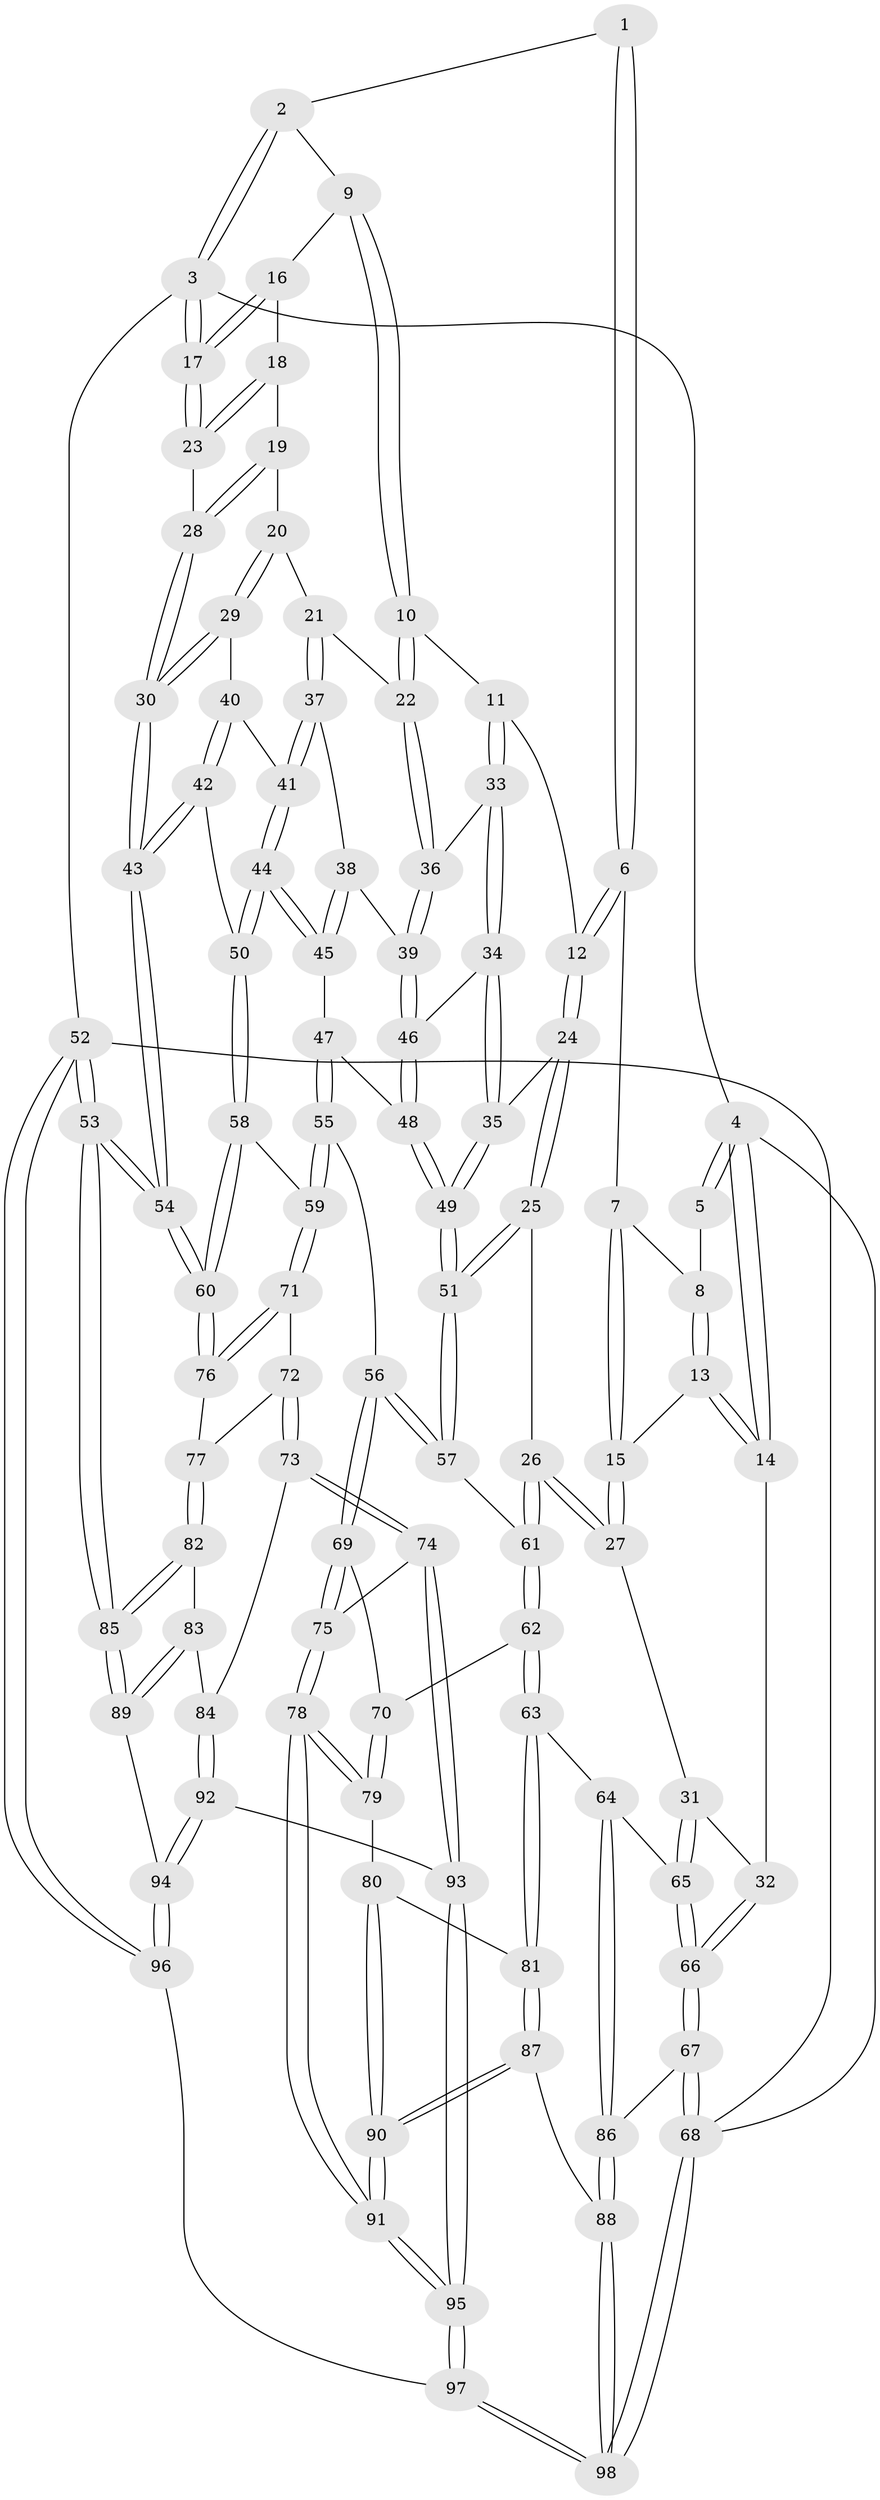 // Generated by graph-tools (version 1.1) at 2025/27/03/09/25 03:27:08]
// undirected, 98 vertices, 242 edges
graph export_dot {
graph [start="1"]
  node [color=gray90,style=filled];
  1 [pos="+0.43683871696012083+0"];
  2 [pos="+0.6417985428254157+0"];
  3 [pos="+1+0"];
  4 [pos="+0+0"];
  5 [pos="+0.1822638525569576+0"];
  6 [pos="+0.4068859138124717+0.18435972074594012"];
  7 [pos="+0.3047283688165853+0.16544126024124103"];
  8 [pos="+0.2966739321419416+0.15540071924131804"];
  9 [pos="+0.674158062809877+0.12491490990282506"];
  10 [pos="+0.5642051295430212+0.21215713815067302"];
  11 [pos="+0.5511886281021094+0.21857951875158146"];
  12 [pos="+0.4387772149747693+0.21647454275804828"];
  13 [pos="+0.0386603561572792+0.09504958227175433"];
  14 [pos="+0+0"];
  15 [pos="+0.20017285732344367+0.27296958080279454"];
  16 [pos="+0.7111181392180286+0.1460187125121712"];
  17 [pos="+1+0"];
  18 [pos="+0.7411286443225674+0.16655834078663895"];
  19 [pos="+0.7846700668648463+0.2250442870310728"];
  20 [pos="+0.7910168306865873+0.2394577056018885"];
  21 [pos="+0.7366559278732444+0.3291898260199033"];
  22 [pos="+0.6658666321443092+0.34257517147211264"];
  23 [pos="+1+0"];
  24 [pos="+0.3591491659886628+0.3942252132474868"];
  25 [pos="+0.3312172095494146+0.4148547202248955"];
  26 [pos="+0.19912764022205304+0.460349720326095"];
  27 [pos="+0.18960700269563116+0.456868367326892"];
  28 [pos="+1+0"];
  29 [pos="+0.8718620347700133+0.30716503929379124"];
  30 [pos="+1+0.15650000773979433"];
  31 [pos="+0.13972668720430603+0.4631258708226836"];
  32 [pos="+0+0.39177926156514686"];
  33 [pos="+0.5578628563301079+0.3166863102188848"];
  34 [pos="+0.5402500441150386+0.4036199807729589"];
  35 [pos="+0.5100277416254183+0.43249341657373364"];
  36 [pos="+0.6505733492959391+0.3929145835184559"];
  37 [pos="+0.7354762050036852+0.3847590127172626"];
  38 [pos="+0.6798206626800674+0.4023567894008318"];
  39 [pos="+0.6518399615975561+0.4010445758317334"];
  40 [pos="+0.8721271938395511+0.31585726847555035"];
  41 [pos="+0.7784364475452519+0.44051363967193374"];
  42 [pos="+0.9301456984240533+0.4425637341602333"];
  43 [pos="+1+0.535606703813473"];
  44 [pos="+0.7806306428484413+0.5103649484949235"];
  45 [pos="+0.7517560911831669+0.5090514347715999"];
  46 [pos="+0.6329194588071809+0.42950772828054073"];
  47 [pos="+0.6632713226659969+0.5168618068466336"];
  48 [pos="+0.6453807877973832+0.5048554257145164"];
  49 [pos="+0.5332435358226967+0.521290241868878"];
  50 [pos="+0.7977801404875103+0.5248535285118242"];
  51 [pos="+0.4927610219781292+0.591501598021758"];
  52 [pos="+1+1"];
  53 [pos="+1+1"];
  54 [pos="+1+0.8054777524825533"];
  55 [pos="+0.6316628456835641+0.678338956087272"];
  56 [pos="+0.5234666074753429+0.6672622667638299"];
  57 [pos="+0.4918037355302609+0.6001616369116718"];
  58 [pos="+0.8129191082817513+0.576512491781879"];
  59 [pos="+0.6551815731396027+0.6938056058892432"];
  60 [pos="+0.9533018472427027+0.7122548686941647"];
  61 [pos="+0.2761127380666675+0.6130588065246729"];
  62 [pos="+0.27756128208529723+0.7165077483960819"];
  63 [pos="+0.2625337952126077+0.7394085553240355"];
  64 [pos="+0.14860464962502606+0.7721334855248624"];
  65 [pos="+0.07125111987805573+0.6963150151454305"];
  66 [pos="+0+0.7500005520546992"];
  67 [pos="+0+0.7894999829939482"];
  68 [pos="+0+1"];
  69 [pos="+0.5097340538673861+0.6888880062115177"];
  70 [pos="+0.44639896295028825+0.7494268614509333"];
  71 [pos="+0.6591213794772459+0.7013432882176339"];
  72 [pos="+0.6668369102052109+0.7511596759158704"];
  73 [pos="+0.6347870737794067+0.824879718615627"];
  74 [pos="+0.6055972558961432+0.8494579520250536"];
  75 [pos="+0.5802959852615186+0.8485093384955985"];
  76 [pos="+0.8819176676739263+0.7291224352945204"];
  77 [pos="+0.7526268852215388+0.8037318183065053"];
  78 [pos="+0.46415906347863295+0.8914173205718373"];
  79 [pos="+0.4475995768507137+0.7664748437851514"];
  80 [pos="+0.32350351882997586+0.8492204304881162"];
  81 [pos="+0.28091291328549534+0.8031945183528544"];
  82 [pos="+0.7531104720913825+0.8089401516013447"];
  83 [pos="+0.7400934186326736+0.8585428466595191"];
  84 [pos="+0.7073123112821987+0.8728606223369973"];
  85 [pos="+0.9345527737979902+0.9514179122370626"];
  86 [pos="+0.09716686395749345+0.8795860229248682"];
  87 [pos="+0.21413948239638106+0.9378468434241094"];
  88 [pos="+0.13391373727485045+0.9705040394482725"];
  89 [pos="+0.8050612714464952+0.921264933344025"];
  90 [pos="+0.4150718838941649+0.967565235808636"];
  91 [pos="+0.4230923907248682+0.9725506402598538"];
  92 [pos="+0.6949109204763831+0.9467263984776032"];
  93 [pos="+0.6246258568621027+0.9107164747435665"];
  94 [pos="+0.6950154015512088+0.9468964928963823"];
  95 [pos="+0.46552348925437453+1"];
  96 [pos="+0.670208056639073+1"];
  97 [pos="+0.47426813109292465+1"];
  98 [pos="+0.024582361890770444+1"];
  1 -- 2;
  1 -- 6;
  1 -- 6;
  2 -- 3;
  2 -- 3;
  2 -- 9;
  3 -- 4;
  3 -- 17;
  3 -- 17;
  3 -- 52;
  4 -- 5;
  4 -- 5;
  4 -- 14;
  4 -- 14;
  4 -- 68;
  5 -- 8;
  6 -- 7;
  6 -- 12;
  6 -- 12;
  7 -- 8;
  7 -- 15;
  7 -- 15;
  8 -- 13;
  8 -- 13;
  9 -- 10;
  9 -- 10;
  9 -- 16;
  10 -- 11;
  10 -- 22;
  10 -- 22;
  11 -- 12;
  11 -- 33;
  11 -- 33;
  12 -- 24;
  12 -- 24;
  13 -- 14;
  13 -- 14;
  13 -- 15;
  14 -- 32;
  15 -- 27;
  15 -- 27;
  16 -- 17;
  16 -- 17;
  16 -- 18;
  17 -- 23;
  17 -- 23;
  18 -- 19;
  18 -- 23;
  18 -- 23;
  19 -- 20;
  19 -- 28;
  19 -- 28;
  20 -- 21;
  20 -- 29;
  20 -- 29;
  21 -- 22;
  21 -- 37;
  21 -- 37;
  22 -- 36;
  22 -- 36;
  23 -- 28;
  24 -- 25;
  24 -- 25;
  24 -- 35;
  25 -- 26;
  25 -- 51;
  25 -- 51;
  26 -- 27;
  26 -- 27;
  26 -- 61;
  26 -- 61;
  27 -- 31;
  28 -- 30;
  28 -- 30;
  29 -- 30;
  29 -- 30;
  29 -- 40;
  30 -- 43;
  30 -- 43;
  31 -- 32;
  31 -- 65;
  31 -- 65;
  32 -- 66;
  32 -- 66;
  33 -- 34;
  33 -- 34;
  33 -- 36;
  34 -- 35;
  34 -- 35;
  34 -- 46;
  35 -- 49;
  35 -- 49;
  36 -- 39;
  36 -- 39;
  37 -- 38;
  37 -- 41;
  37 -- 41;
  38 -- 39;
  38 -- 45;
  38 -- 45;
  39 -- 46;
  39 -- 46;
  40 -- 41;
  40 -- 42;
  40 -- 42;
  41 -- 44;
  41 -- 44;
  42 -- 43;
  42 -- 43;
  42 -- 50;
  43 -- 54;
  43 -- 54;
  44 -- 45;
  44 -- 45;
  44 -- 50;
  44 -- 50;
  45 -- 47;
  46 -- 48;
  46 -- 48;
  47 -- 48;
  47 -- 55;
  47 -- 55;
  48 -- 49;
  48 -- 49;
  49 -- 51;
  49 -- 51;
  50 -- 58;
  50 -- 58;
  51 -- 57;
  51 -- 57;
  52 -- 53;
  52 -- 53;
  52 -- 96;
  52 -- 96;
  52 -- 68;
  53 -- 54;
  53 -- 54;
  53 -- 85;
  53 -- 85;
  54 -- 60;
  54 -- 60;
  55 -- 56;
  55 -- 59;
  55 -- 59;
  56 -- 57;
  56 -- 57;
  56 -- 69;
  56 -- 69;
  57 -- 61;
  58 -- 59;
  58 -- 60;
  58 -- 60;
  59 -- 71;
  59 -- 71;
  60 -- 76;
  60 -- 76;
  61 -- 62;
  61 -- 62;
  62 -- 63;
  62 -- 63;
  62 -- 70;
  63 -- 64;
  63 -- 81;
  63 -- 81;
  64 -- 65;
  64 -- 86;
  64 -- 86;
  65 -- 66;
  65 -- 66;
  66 -- 67;
  66 -- 67;
  67 -- 68;
  67 -- 68;
  67 -- 86;
  68 -- 98;
  68 -- 98;
  69 -- 70;
  69 -- 75;
  69 -- 75;
  70 -- 79;
  70 -- 79;
  71 -- 72;
  71 -- 76;
  71 -- 76;
  72 -- 73;
  72 -- 73;
  72 -- 77;
  73 -- 74;
  73 -- 74;
  73 -- 84;
  74 -- 75;
  74 -- 93;
  74 -- 93;
  75 -- 78;
  75 -- 78;
  76 -- 77;
  77 -- 82;
  77 -- 82;
  78 -- 79;
  78 -- 79;
  78 -- 91;
  78 -- 91;
  79 -- 80;
  80 -- 81;
  80 -- 90;
  80 -- 90;
  81 -- 87;
  81 -- 87;
  82 -- 83;
  82 -- 85;
  82 -- 85;
  83 -- 84;
  83 -- 89;
  83 -- 89;
  84 -- 92;
  84 -- 92;
  85 -- 89;
  85 -- 89;
  86 -- 88;
  86 -- 88;
  87 -- 88;
  87 -- 90;
  87 -- 90;
  88 -- 98;
  88 -- 98;
  89 -- 94;
  90 -- 91;
  90 -- 91;
  91 -- 95;
  91 -- 95;
  92 -- 93;
  92 -- 94;
  92 -- 94;
  93 -- 95;
  93 -- 95;
  94 -- 96;
  94 -- 96;
  95 -- 97;
  95 -- 97;
  96 -- 97;
  97 -- 98;
  97 -- 98;
}
